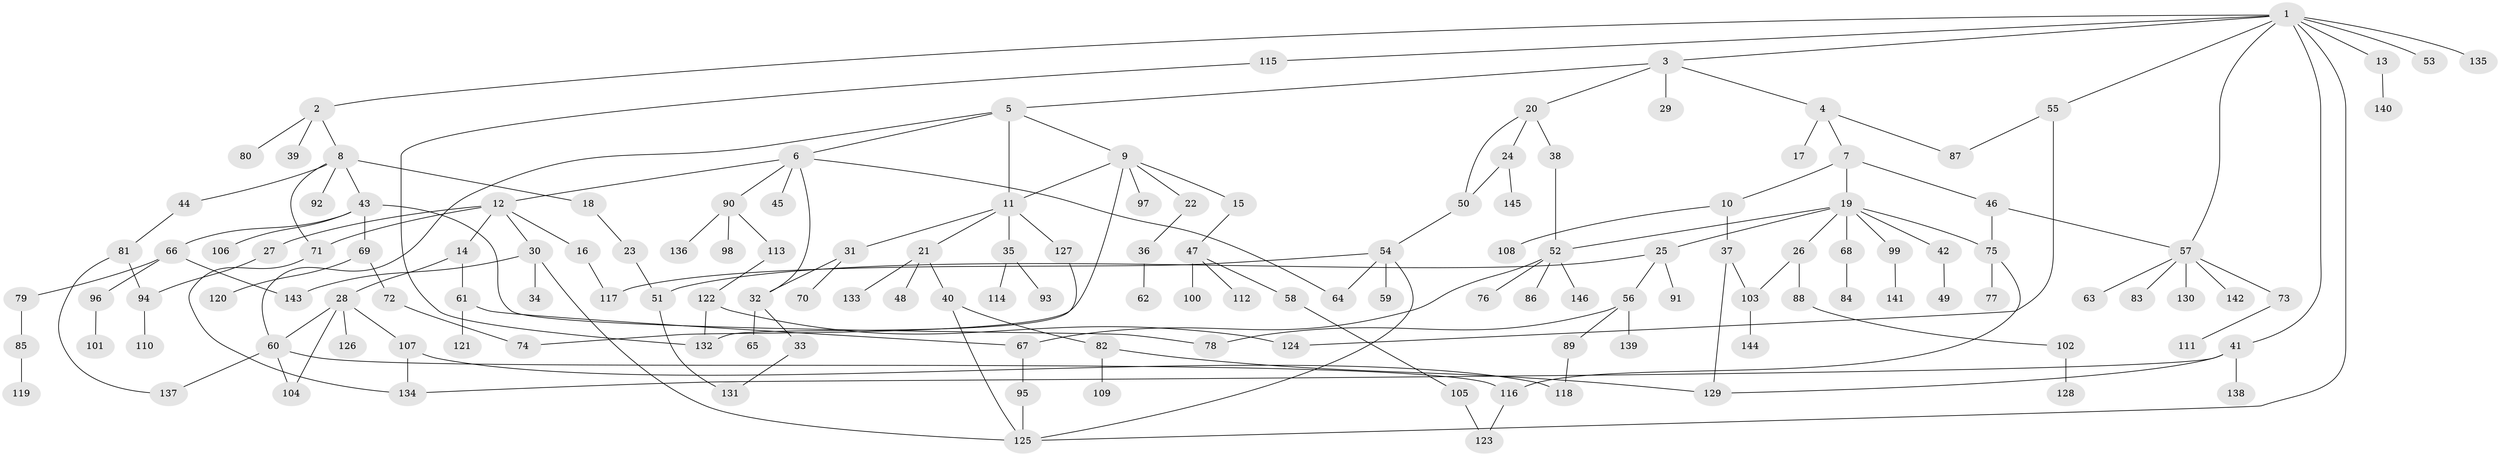 // Generated by graph-tools (version 1.1) at 2025/01/03/09/25 03:01:12]
// undirected, 146 vertices, 180 edges
graph export_dot {
graph [start="1"]
  node [color=gray90,style=filled];
  1;
  2;
  3;
  4;
  5;
  6;
  7;
  8;
  9;
  10;
  11;
  12;
  13;
  14;
  15;
  16;
  17;
  18;
  19;
  20;
  21;
  22;
  23;
  24;
  25;
  26;
  27;
  28;
  29;
  30;
  31;
  32;
  33;
  34;
  35;
  36;
  37;
  38;
  39;
  40;
  41;
  42;
  43;
  44;
  45;
  46;
  47;
  48;
  49;
  50;
  51;
  52;
  53;
  54;
  55;
  56;
  57;
  58;
  59;
  60;
  61;
  62;
  63;
  64;
  65;
  66;
  67;
  68;
  69;
  70;
  71;
  72;
  73;
  74;
  75;
  76;
  77;
  78;
  79;
  80;
  81;
  82;
  83;
  84;
  85;
  86;
  87;
  88;
  89;
  90;
  91;
  92;
  93;
  94;
  95;
  96;
  97;
  98;
  99;
  100;
  101;
  102;
  103;
  104;
  105;
  106;
  107;
  108;
  109;
  110;
  111;
  112;
  113;
  114;
  115;
  116;
  117;
  118;
  119;
  120;
  121;
  122;
  123;
  124;
  125;
  126;
  127;
  128;
  129;
  130;
  131;
  132;
  133;
  134;
  135;
  136;
  137;
  138;
  139;
  140;
  141;
  142;
  143;
  144;
  145;
  146;
  1 -- 2;
  1 -- 3;
  1 -- 13;
  1 -- 41;
  1 -- 53;
  1 -- 55;
  1 -- 115;
  1 -- 135;
  1 -- 125;
  1 -- 57;
  2 -- 8;
  2 -- 39;
  2 -- 80;
  3 -- 4;
  3 -- 5;
  3 -- 20;
  3 -- 29;
  4 -- 7;
  4 -- 17;
  4 -- 87;
  5 -- 6;
  5 -- 9;
  5 -- 60;
  5 -- 11;
  6 -- 12;
  6 -- 32;
  6 -- 45;
  6 -- 90;
  6 -- 64;
  7 -- 10;
  7 -- 19;
  7 -- 46;
  8 -- 18;
  8 -- 43;
  8 -- 44;
  8 -- 71;
  8 -- 92;
  9 -- 11;
  9 -- 15;
  9 -- 22;
  9 -- 97;
  9 -- 74;
  10 -- 37;
  10 -- 108;
  11 -- 21;
  11 -- 31;
  11 -- 35;
  11 -- 127;
  12 -- 14;
  12 -- 16;
  12 -- 27;
  12 -- 30;
  12 -- 71;
  13 -- 140;
  14 -- 28;
  14 -- 61;
  15 -- 47;
  16 -- 117;
  18 -- 23;
  19 -- 25;
  19 -- 26;
  19 -- 42;
  19 -- 52;
  19 -- 68;
  19 -- 75;
  19 -- 99;
  20 -- 24;
  20 -- 38;
  20 -- 50;
  21 -- 40;
  21 -- 48;
  21 -- 133;
  22 -- 36;
  23 -- 51;
  24 -- 145;
  24 -- 50;
  25 -- 56;
  25 -- 91;
  25 -- 51;
  26 -- 88;
  26 -- 103;
  27 -- 94;
  28 -- 107;
  28 -- 126;
  28 -- 104;
  28 -- 60;
  30 -- 34;
  30 -- 125;
  30 -- 143;
  31 -- 70;
  31 -- 32;
  32 -- 33;
  32 -- 65;
  33 -- 131;
  35 -- 93;
  35 -- 114;
  36 -- 62;
  37 -- 103;
  37 -- 129;
  38 -- 52;
  40 -- 82;
  40 -- 125;
  41 -- 129;
  41 -- 138;
  41 -- 134;
  42 -- 49;
  43 -- 66;
  43 -- 69;
  43 -- 78;
  43 -- 106;
  44 -- 81;
  46 -- 57;
  46 -- 75;
  47 -- 58;
  47 -- 100;
  47 -- 112;
  50 -- 54;
  51 -- 131;
  52 -- 67;
  52 -- 76;
  52 -- 86;
  52 -- 146;
  54 -- 59;
  54 -- 64;
  54 -- 117;
  54 -- 125;
  55 -- 87;
  55 -- 124;
  56 -- 89;
  56 -- 139;
  56 -- 78;
  57 -- 63;
  57 -- 73;
  57 -- 83;
  57 -- 130;
  57 -- 142;
  58 -- 105;
  60 -- 104;
  60 -- 116;
  60 -- 137;
  61 -- 121;
  61 -- 67;
  66 -- 79;
  66 -- 96;
  66 -- 143;
  67 -- 95;
  68 -- 84;
  69 -- 72;
  69 -- 120;
  71 -- 134;
  72 -- 74;
  73 -- 111;
  75 -- 77;
  75 -- 116;
  79 -- 85;
  81 -- 94;
  81 -- 137;
  82 -- 109;
  82 -- 129;
  85 -- 119;
  88 -- 102;
  89 -- 118;
  90 -- 98;
  90 -- 113;
  90 -- 136;
  94 -- 110;
  95 -- 125;
  96 -- 101;
  99 -- 141;
  102 -- 128;
  103 -- 144;
  105 -- 123;
  107 -- 134;
  107 -- 118;
  113 -- 122;
  115 -- 132;
  116 -- 123;
  122 -- 124;
  122 -- 132;
  127 -- 132;
}
